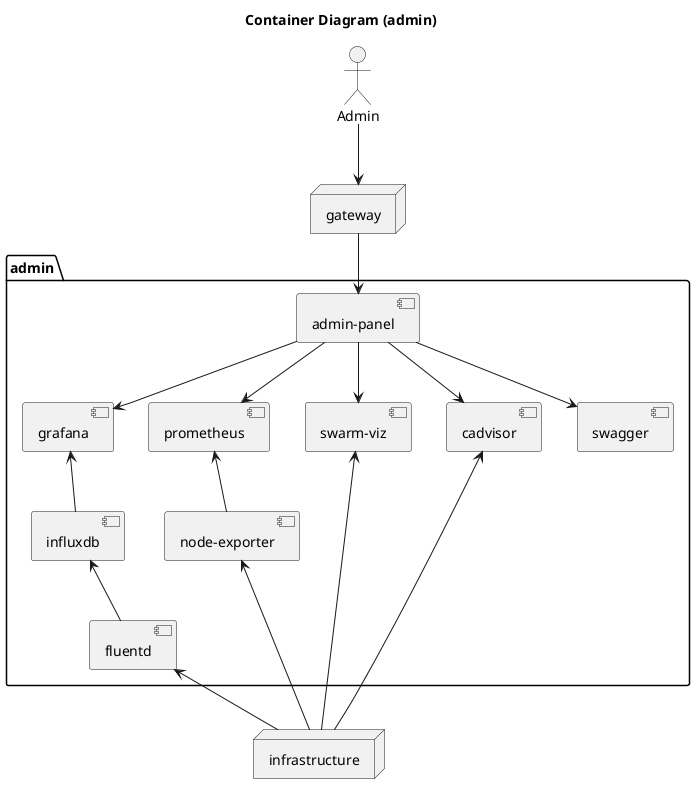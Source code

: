 @startuml

title Container Diagram (admin)

actor Admin
node gateway
node infrastructure

package "admin" {
  [admin-panel]
  [cadvisor]
  [fluentd]
  [grafana]
  [influxdb]
  [node-exporter]
  [prometheus]
  [swagger]
  [swarm-viz]
}

Admin --> [gateway]
[gateway] --> [admin-panel]
[admin-panel] --> [swarm-viz]
[admin-panel] --> [cadvisor]
[admin-panel] --> [prometheus]
[admin-panel] --> [grafana]
[admin-panel] --> [swagger]
[fluentd] -up-> [influxdb]
[influxdb] -up-> [grafana]
[node-exporter] -up-> [prometheus]
infrastructure -up-> [fluentd]
infrastructure -up-> [cadvisor]
infrastructure -up-> [swarm-viz]
infrastructure -up-> [node-exporter]
@enduml
